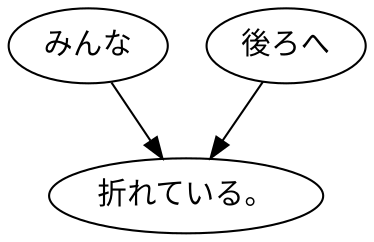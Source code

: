 digraph graph4093 {
	node0 [label="みんな"];
	node1 [label="後ろへ"];
	node2 [label="折れている。"];
	node0 -> node2;
	node1 -> node2;
}
